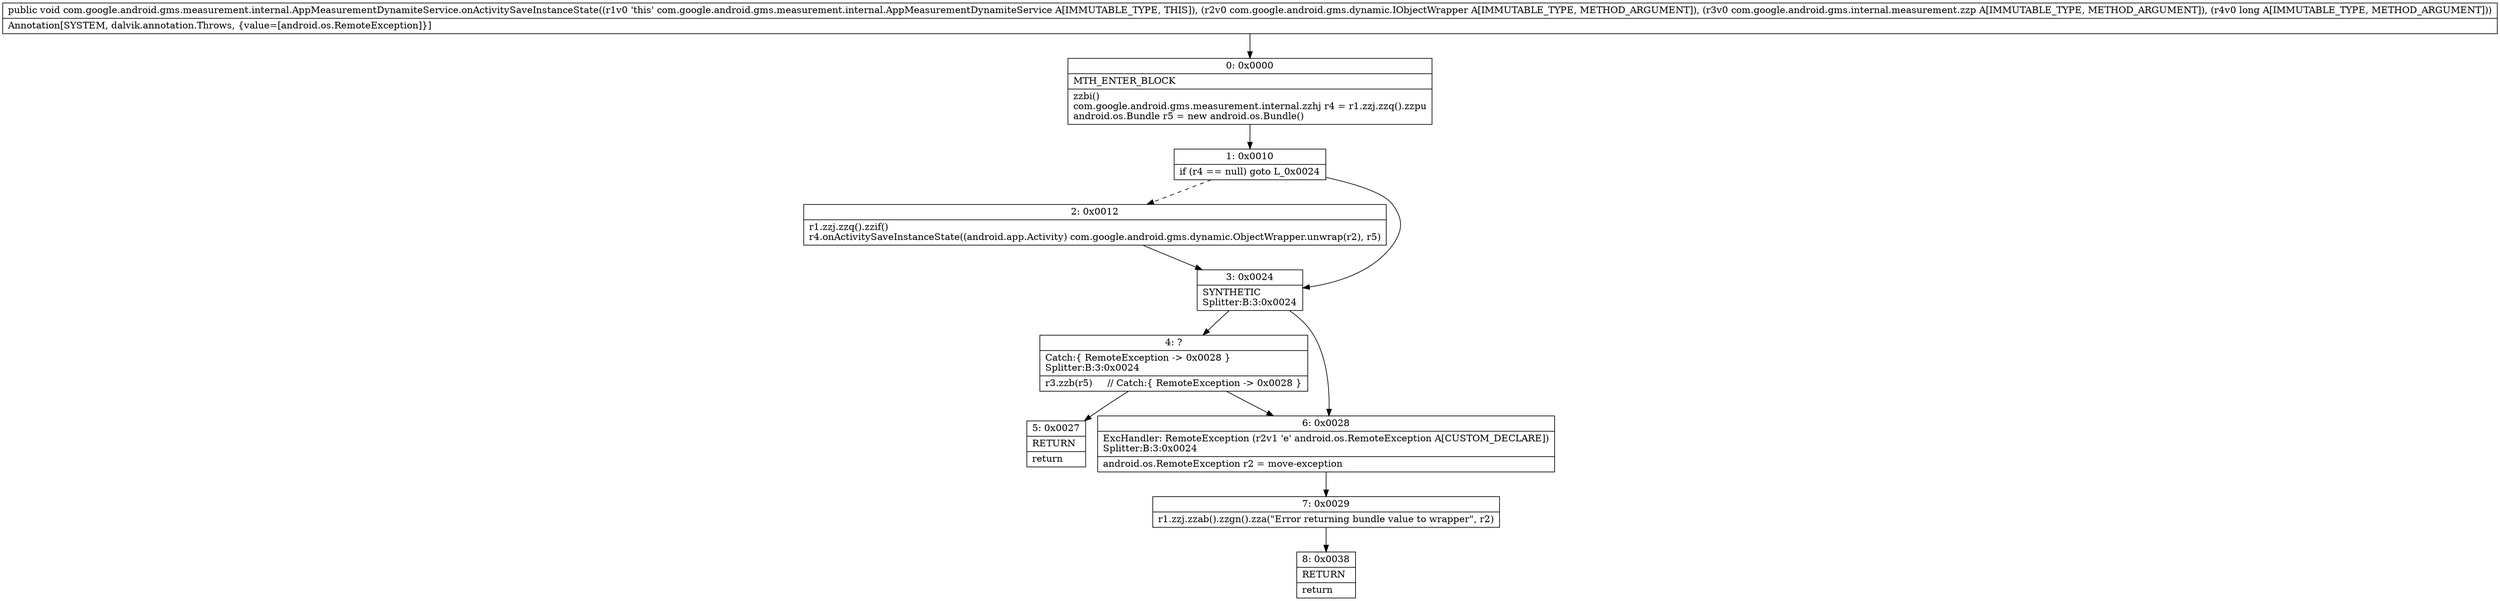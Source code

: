 digraph "CFG forcom.google.android.gms.measurement.internal.AppMeasurementDynamiteService.onActivitySaveInstanceState(Lcom\/google\/android\/gms\/dynamic\/IObjectWrapper;Lcom\/google\/android\/gms\/internal\/measurement\/zzp;J)V" {
Node_0 [shape=record,label="{0\:\ 0x0000|MTH_ENTER_BLOCK\l|zzbi()\lcom.google.android.gms.measurement.internal.zzhj r4 = r1.zzj.zzq().zzpu\landroid.os.Bundle r5 = new android.os.Bundle()\l}"];
Node_1 [shape=record,label="{1\:\ 0x0010|if (r4 == null) goto L_0x0024\l}"];
Node_2 [shape=record,label="{2\:\ 0x0012|r1.zzj.zzq().zzif()\lr4.onActivitySaveInstanceState((android.app.Activity) com.google.android.gms.dynamic.ObjectWrapper.unwrap(r2), r5)\l}"];
Node_3 [shape=record,label="{3\:\ 0x0024|SYNTHETIC\lSplitter:B:3:0x0024\l}"];
Node_4 [shape=record,label="{4\:\ ?|Catch:\{ RemoteException \-\> 0x0028 \}\lSplitter:B:3:0x0024\l|r3.zzb(r5)     \/\/ Catch:\{ RemoteException \-\> 0x0028 \}\l}"];
Node_5 [shape=record,label="{5\:\ 0x0027|RETURN\l|return\l}"];
Node_6 [shape=record,label="{6\:\ 0x0028|ExcHandler: RemoteException (r2v1 'e' android.os.RemoteException A[CUSTOM_DECLARE])\lSplitter:B:3:0x0024\l|android.os.RemoteException r2 = move\-exception\l}"];
Node_7 [shape=record,label="{7\:\ 0x0029|r1.zzj.zzab().zzgn().zza(\"Error returning bundle value to wrapper\", r2)\l}"];
Node_8 [shape=record,label="{8\:\ 0x0038|RETURN\l|return\l}"];
MethodNode[shape=record,label="{public void com.google.android.gms.measurement.internal.AppMeasurementDynamiteService.onActivitySaveInstanceState((r1v0 'this' com.google.android.gms.measurement.internal.AppMeasurementDynamiteService A[IMMUTABLE_TYPE, THIS]), (r2v0 com.google.android.gms.dynamic.IObjectWrapper A[IMMUTABLE_TYPE, METHOD_ARGUMENT]), (r3v0 com.google.android.gms.internal.measurement.zzp A[IMMUTABLE_TYPE, METHOD_ARGUMENT]), (r4v0 long A[IMMUTABLE_TYPE, METHOD_ARGUMENT]))  | Annotation[SYSTEM, dalvik.annotation.Throws, \{value=[android.os.RemoteException]\}]\l}"];
MethodNode -> Node_0;
Node_0 -> Node_1;
Node_1 -> Node_2[style=dashed];
Node_1 -> Node_3;
Node_2 -> Node_3;
Node_3 -> Node_4;
Node_3 -> Node_6;
Node_4 -> Node_5;
Node_4 -> Node_6;
Node_6 -> Node_7;
Node_7 -> Node_8;
}

